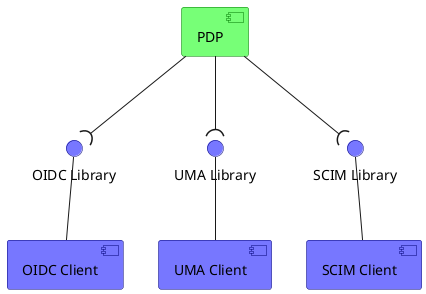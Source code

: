 @startuml component

hide stereotype

component "SCIM Client" as scim <<provider>>
component "UMA Client" as uma <<provider>>
component "OIDC Client" as oidc <<provider>>
() "SCIM Library" as scimapi <<consumed>>
() "UMA Library" as umaapi <<consumed>>
() "OIDC Library" as oidcapi <<consumed>>
scim -up- scimapi
uma -up- umaapi
oidc -up- oidcapi


component "PDP" as PDP <<pdp>>
PDP -down-( scimapi
PDP -down-( umaapi
PDP -down-( oidcapi

skinparam component<<pdp>> {
    BackgroundColor #77ff77
    BorderColor #007700
}

skinparam interface<<consumed>> {
    BackgroundColor #7777ff
    BorderColor #000077
}

skinparam component<<provider>> {
    BackgroundColor #7777ff
    BorderColor #000077
}

@enduml
